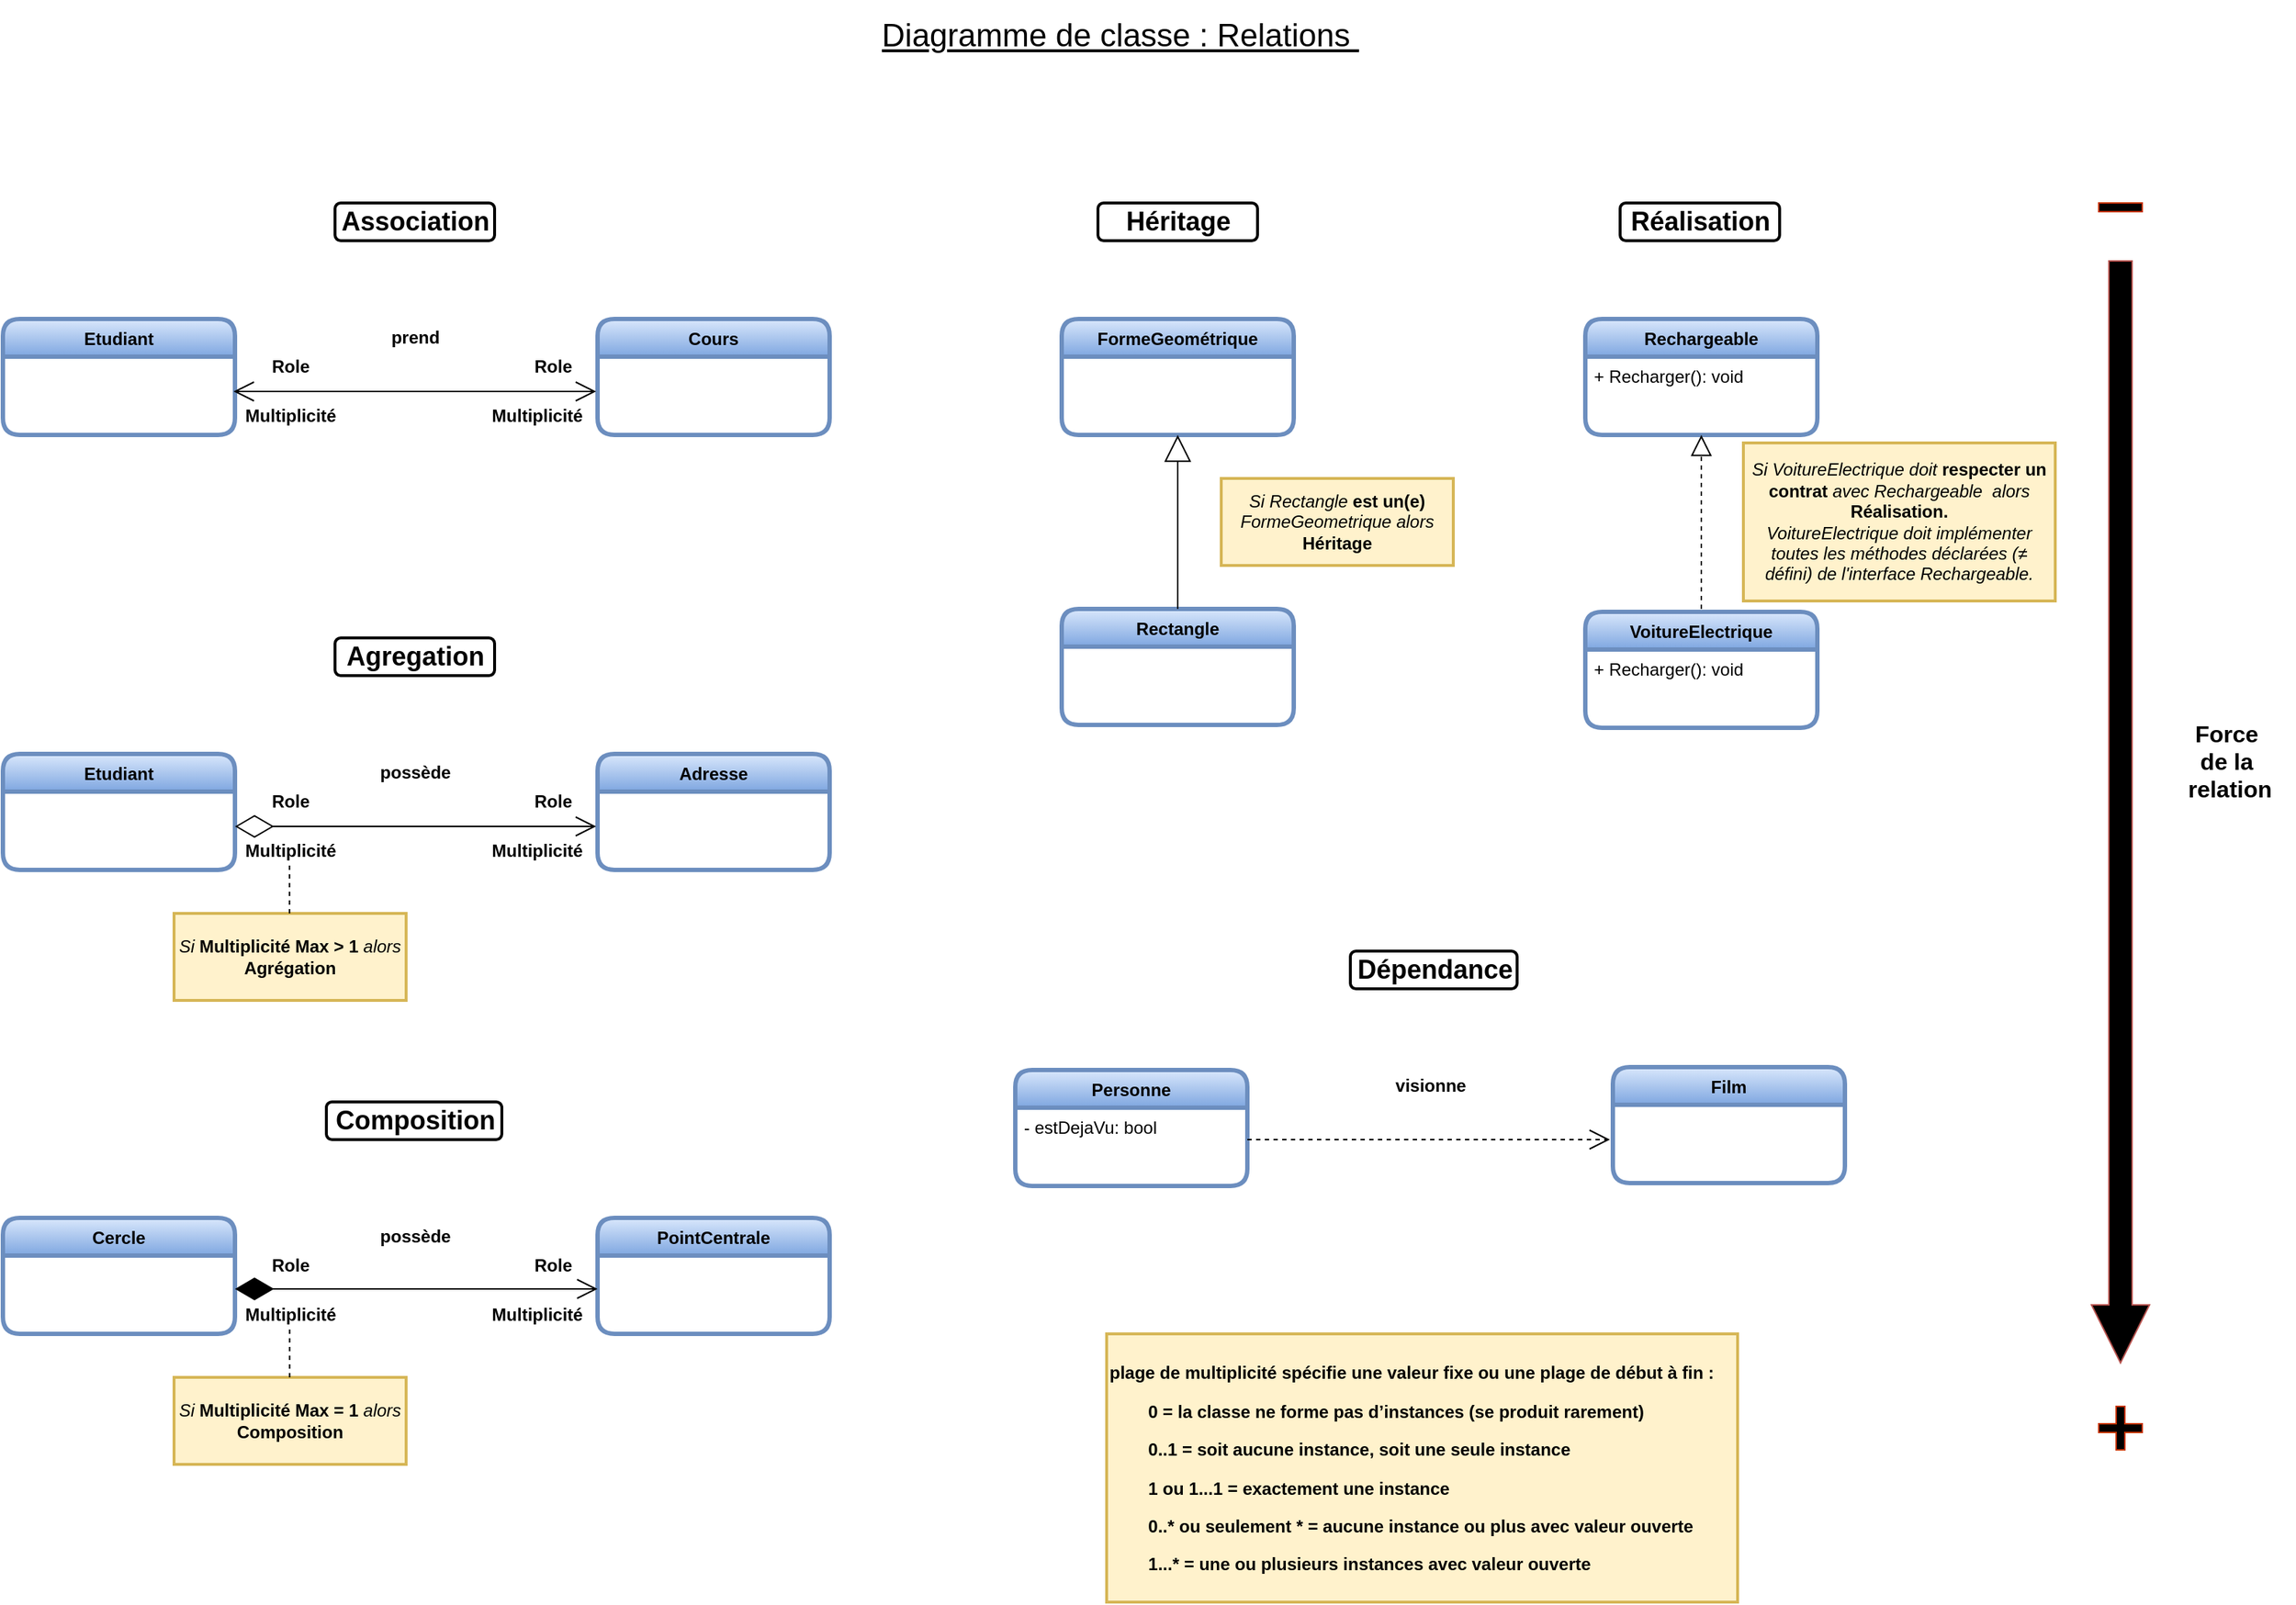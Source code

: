 <mxfile version="26.0.9">
  <diagram name="Page-1" id="M4C6xEtLF-uh_DKwhokW">
    <mxGraphModel dx="1434" dy="836" grid="0" gridSize="10" guides="1" tooltips="1" connect="1" arrows="1" fold="1" page="1" pageScale="1" pageWidth="827" pageHeight="1169" background="#ffffff" math="0" shadow="0">
      <root>
        <mxCell id="0" />
        <mxCell id="1" parent="0" />
        <mxCell id="d_4lq_td915cmehGtjuc-1" value="Cours" style="swimlane;fontStyle=1;align=center;verticalAlign=top;childLayout=stackLayout;horizontal=1;startSize=26;horizontalStack=0;resizeParent=1;resizeParentMax=0;resizeLast=0;collapsible=1;marginBottom=0;whiteSpace=wrap;html=1;strokeWidth=3;rounded=1;fillColor=#dae8fc;strokeColor=#6c8ebf;gradientColor=#7ea6e0;" parent="1" vertex="1">
          <mxGeometry x="480" y="280" width="160" height="80" as="geometry" />
        </mxCell>
        <mxCell id="d_4lq_td915cmehGtjuc-5" value="&lt;font style=&quot;font-size: 22px;&quot;&gt;&lt;span style=&quot;font-weight: normal;&quot;&gt;&lt;u&gt;Diagramme de classe : Relations&amp;nbsp;&lt;/u&gt;&lt;/span&gt;&lt;/font&gt;" style="text;align=center;fontStyle=1;verticalAlign=middle;spacingLeft=3;spacingRight=3;strokeColor=none;rotatable=0;points=[[0,0.5],[1,0.5]];portConstraint=eastwest;html=1;fontSize=20;spacingBottom=0;spacing=12;" parent="1" vertex="1">
          <mxGeometry x="640" y="60" width="399" height="50" as="geometry" />
        </mxCell>
        <mxCell id="d_4lq_td915cmehGtjuc-6" value="Etudiant" style="swimlane;fontStyle=1;align=center;verticalAlign=top;childLayout=stackLayout;horizontal=1;startSize=26;horizontalStack=0;resizeParent=1;resizeParentMax=0;resizeLast=0;collapsible=1;marginBottom=0;whiteSpace=wrap;html=1;strokeWidth=3;rounded=1;fillColor=#dae8fc;strokeColor=#6c8ebf;gradientColor=#7ea6e0;" parent="1" vertex="1">
          <mxGeometry x="70" y="280" width="160" height="80" as="geometry" />
        </mxCell>
        <mxCell id="d_4lq_td915cmehGtjuc-26" value="&lt;font style=&quot;font-size: 18px;&quot;&gt;Association&lt;/font&gt;" style="text;align=center;fontStyle=1;verticalAlign=middle;spacingLeft=3;spacingRight=3;rotatable=0;points=[[0,0.5],[1,0.5]];portConstraint=eastwest;html=1;strokeColor=default;strokeWidth=2;rounded=1;" parent="1" vertex="1">
          <mxGeometry x="299" y="200" width="110" height="26" as="geometry" />
        </mxCell>
        <mxCell id="d_4lq_td915cmehGtjuc-27" value="&lt;font style=&quot;font-size: 18px;&quot;&gt;Agregation&lt;/font&gt;" style="text;align=center;fontStyle=1;verticalAlign=middle;spacingLeft=3;spacingRight=3;rotatable=0;points=[[0,0.5],[1,0.5]];portConstraint=eastwest;html=1;strokeColor=default;strokeWidth=2;rounded=1;" parent="1" vertex="1">
          <mxGeometry x="299" y="500" width="110" height="26" as="geometry" />
        </mxCell>
        <mxCell id="d_4lq_td915cmehGtjuc-33" value="prend" style="text;align=center;fontStyle=1;verticalAlign=middle;spacingLeft=3;spacingRight=3;strokeColor=none;rotatable=0;points=[[0,0.5],[1,0.5]];portConstraint=eastwest;html=1;" parent="1" vertex="1">
          <mxGeometry x="314" y="280" width="80" height="26" as="geometry" />
        </mxCell>
        <mxCell id="d_4lq_td915cmehGtjuc-37" value="Role" style="text;align=center;fontStyle=1;verticalAlign=middle;spacingLeft=3;spacingRight=3;strokeColor=none;rotatable=0;points=[[0,0.5],[1,0.5]];portConstraint=eastwest;html=1;" parent="1" vertex="1">
          <mxGeometry x="409" y="300" width="80" height="26" as="geometry" />
        </mxCell>
        <mxCell id="d_4lq_td915cmehGtjuc-38" value="Role" style="text;align=center;fontStyle=1;verticalAlign=middle;spacingLeft=3;spacingRight=3;strokeColor=none;rotatable=0;points=[[0,0.5],[1,0.5]];portConstraint=eastwest;html=1;" parent="1" vertex="1">
          <mxGeometry x="228" y="300" width="80" height="26" as="geometry" />
        </mxCell>
        <mxCell id="d_4lq_td915cmehGtjuc-39" value="Multiplicité" style="text;align=center;fontStyle=1;verticalAlign=middle;spacingLeft=3;spacingRight=3;strokeColor=none;rotatable=0;points=[[0,0.5],[1,0.5]];portConstraint=eastwest;html=1;" parent="1" vertex="1">
          <mxGeometry x="228" y="334" width="80" height="26" as="geometry" />
        </mxCell>
        <mxCell id="d_4lq_td915cmehGtjuc-40" value="Multiplicité" style="text;align=center;fontStyle=1;verticalAlign=middle;spacingLeft=3;spacingRight=3;strokeColor=none;rotatable=0;points=[[0,0.5],[1,0.5]];portConstraint=eastwest;html=1;" parent="1" vertex="1">
          <mxGeometry x="398" y="334" width="80" height="26" as="geometry" />
        </mxCell>
        <mxCell id="d_4lq_td915cmehGtjuc-42" value="" style="endArrow=open;endFill=1;endSize=12;html=1;rounded=0;" parent="1" edge="1">
          <mxGeometry width="160" relative="1" as="geometry">
            <mxPoint x="339" y="330" as="sourcePoint" />
            <mxPoint x="479" y="330" as="targetPoint" />
          </mxGeometry>
        </mxCell>
        <mxCell id="d_4lq_td915cmehGtjuc-43" value="" style="endArrow=open;endFill=1;endSize=12;html=1;rounded=0;" parent="1" edge="1">
          <mxGeometry width="160" relative="1" as="geometry">
            <mxPoint x="339" y="330" as="sourcePoint" />
            <mxPoint x="229" y="330" as="targetPoint" />
          </mxGeometry>
        </mxCell>
        <mxCell id="d_4lq_td915cmehGtjuc-44" value="Adresse" style="swimlane;fontStyle=1;align=center;verticalAlign=top;childLayout=stackLayout;horizontal=1;startSize=26;horizontalStack=0;resizeParent=1;resizeParentMax=0;resizeLast=0;collapsible=1;marginBottom=0;whiteSpace=wrap;html=1;strokeWidth=3;rounded=1;fillColor=#dae8fc;strokeColor=#6c8ebf;gradientColor=#7ea6e0;" parent="1" vertex="1">
          <mxGeometry x="480" y="580" width="160" height="80" as="geometry" />
        </mxCell>
        <mxCell id="d_4lq_td915cmehGtjuc-45" value="Etudiant" style="swimlane;fontStyle=1;align=center;verticalAlign=top;childLayout=stackLayout;horizontal=1;startSize=26;horizontalStack=0;resizeParent=1;resizeParentMax=0;resizeLast=0;collapsible=1;marginBottom=0;whiteSpace=wrap;html=1;strokeWidth=3;rounded=1;fillColor=#dae8fc;strokeColor=#6c8ebf;gradientColor=#7ea6e0;" parent="1" vertex="1">
          <mxGeometry x="70" y="580" width="160" height="80" as="geometry" />
        </mxCell>
        <mxCell id="d_4lq_td915cmehGtjuc-46" value="possède" style="text;align=center;fontStyle=1;verticalAlign=middle;spacingLeft=3;spacingRight=3;strokeColor=none;rotatable=0;points=[[0,0.5],[1,0.5]];portConstraint=eastwest;html=1;" parent="1" vertex="1">
          <mxGeometry x="314" y="580" width="80" height="26" as="geometry" />
        </mxCell>
        <mxCell id="d_4lq_td915cmehGtjuc-47" value="Role" style="text;align=center;fontStyle=1;verticalAlign=middle;spacingLeft=3;spacingRight=3;strokeColor=none;rotatable=0;points=[[0,0.5],[1,0.5]];portConstraint=eastwest;html=1;" parent="1" vertex="1">
          <mxGeometry x="409" y="600" width="80" height="26" as="geometry" />
        </mxCell>
        <mxCell id="d_4lq_td915cmehGtjuc-48" value="Role" style="text;align=center;fontStyle=1;verticalAlign=middle;spacingLeft=3;spacingRight=3;strokeColor=none;rotatable=0;points=[[0,0.5],[1,0.5]];portConstraint=eastwest;html=1;" parent="1" vertex="1">
          <mxGeometry x="228" y="600" width="80" height="26" as="geometry" />
        </mxCell>
        <mxCell id="d_4lq_td915cmehGtjuc-49" value="Multiplicité" style="text;align=center;fontStyle=1;verticalAlign=middle;spacingLeft=3;spacingRight=3;strokeColor=none;rotatable=0;points=[[0,0.5],[1,0.5]];portConstraint=eastwest;html=1;" parent="1" vertex="1">
          <mxGeometry x="228" y="634" width="80" height="26" as="geometry" />
        </mxCell>
        <mxCell id="d_4lq_td915cmehGtjuc-50" value="Multiplicité" style="text;align=center;fontStyle=1;verticalAlign=middle;spacingLeft=3;spacingRight=3;strokeColor=none;rotatable=0;points=[[0,0.5],[1,0.5]];portConstraint=eastwest;html=1;" parent="1" vertex="1">
          <mxGeometry x="398" y="634" width="80" height="26" as="geometry" />
        </mxCell>
        <mxCell id="d_4lq_td915cmehGtjuc-51" value="" style="endArrow=open;endFill=1;endSize=12;html=1;rounded=0;" parent="1" edge="1">
          <mxGeometry width="160" relative="1" as="geometry">
            <mxPoint x="339" y="630" as="sourcePoint" />
            <mxPoint x="479" y="630" as="targetPoint" />
          </mxGeometry>
        </mxCell>
        <mxCell id="d_4lq_td915cmehGtjuc-53" value="" style="endArrow=diamondThin;endFill=0;endSize=24;html=1;rounded=0;" parent="1" edge="1">
          <mxGeometry width="160" relative="1" as="geometry">
            <mxPoint x="340" y="630" as="sourcePoint" />
            <mxPoint x="230" y="630" as="targetPoint" />
          </mxGeometry>
        </mxCell>
        <mxCell id="d_4lq_td915cmehGtjuc-55" value="&lt;font style=&quot;font-size: 18px;&quot;&gt;Composition&lt;/font&gt;" style="text;align=center;fontStyle=1;verticalAlign=middle;spacingLeft=3;spacingRight=3;rotatable=0;points=[[0,0.5],[1,0.5]];portConstraint=eastwest;html=1;strokeColor=default;strokeWidth=2;rounded=1;" parent="1" vertex="1">
          <mxGeometry x="293" y="820" width="121" height="26" as="geometry" />
        </mxCell>
        <mxCell id="d_4lq_td915cmehGtjuc-56" value="PointCentrale" style="swimlane;fontStyle=1;align=center;verticalAlign=top;childLayout=stackLayout;horizontal=1;startSize=26;horizontalStack=0;resizeParent=1;resizeParentMax=0;resizeLast=0;collapsible=1;marginBottom=0;whiteSpace=wrap;html=1;strokeWidth=3;rounded=1;fillColor=#dae8fc;strokeColor=#6c8ebf;gradientColor=#7ea6e0;" parent="1" vertex="1">
          <mxGeometry x="480" y="900" width="160" height="80" as="geometry" />
        </mxCell>
        <mxCell id="d_4lq_td915cmehGtjuc-57" value="Cercle" style="swimlane;fontStyle=1;align=center;verticalAlign=top;childLayout=stackLayout;horizontal=1;startSize=26;horizontalStack=0;resizeParent=1;resizeParentMax=0;resizeLast=0;collapsible=1;marginBottom=0;whiteSpace=wrap;html=1;strokeWidth=3;rounded=1;fillColor=#dae8fc;strokeColor=#6c8ebf;gradientColor=#7ea6e0;" parent="1" vertex="1">
          <mxGeometry x="70" y="900" width="160" height="80" as="geometry" />
        </mxCell>
        <mxCell id="d_4lq_td915cmehGtjuc-58" value="possède" style="text;align=center;fontStyle=1;verticalAlign=middle;spacingLeft=3;spacingRight=3;strokeColor=none;rotatable=0;points=[[0,0.5],[1,0.5]];portConstraint=eastwest;html=1;" parent="1" vertex="1">
          <mxGeometry x="314" y="900" width="80" height="26" as="geometry" />
        </mxCell>
        <mxCell id="d_4lq_td915cmehGtjuc-59" value="Role" style="text;align=center;fontStyle=1;verticalAlign=middle;spacingLeft=3;spacingRight=3;strokeColor=none;rotatable=0;points=[[0,0.5],[1,0.5]];portConstraint=eastwest;html=1;" parent="1" vertex="1">
          <mxGeometry x="409" y="920" width="80" height="26" as="geometry" />
        </mxCell>
        <mxCell id="d_4lq_td915cmehGtjuc-60" value="Role" style="text;align=center;fontStyle=1;verticalAlign=middle;spacingLeft=3;spacingRight=3;strokeColor=none;rotatable=0;points=[[0,0.5],[1,0.5]];portConstraint=eastwest;html=1;" parent="1" vertex="1">
          <mxGeometry x="228" y="920" width="80" height="26" as="geometry" />
        </mxCell>
        <mxCell id="d_4lq_td915cmehGtjuc-61" value="Multiplicité" style="text;align=center;fontStyle=1;verticalAlign=middle;spacingLeft=3;spacingRight=3;strokeColor=none;rotatable=0;points=[[0,0.5],[1,0.5]];portConstraint=eastwest;html=1;" parent="1" vertex="1">
          <mxGeometry x="228" y="954" width="80" height="26" as="geometry" />
        </mxCell>
        <mxCell id="d_4lq_td915cmehGtjuc-62" value="Multiplicité" style="text;align=center;fontStyle=1;verticalAlign=middle;spacingLeft=3;spacingRight=3;strokeColor=none;rotatable=0;points=[[0,0.5],[1,0.5]];portConstraint=eastwest;html=1;" parent="1" vertex="1">
          <mxGeometry x="398" y="954" width="80" height="26" as="geometry" />
        </mxCell>
        <mxCell id="d_4lq_td915cmehGtjuc-63" value="" style="endArrow=open;endFill=1;endSize=12;html=1;rounded=0;" parent="1" edge="1">
          <mxGeometry width="160" relative="1" as="geometry">
            <mxPoint x="340" y="949" as="sourcePoint" />
            <mxPoint x="480" y="949" as="targetPoint" />
          </mxGeometry>
        </mxCell>
        <mxCell id="d_4lq_td915cmehGtjuc-65" value="&lt;i&gt;Si&lt;/i&gt; &lt;b&gt;&lt;font style=&quot;color: rgb(0, 0, 0);&quot;&gt;Multiplicité Max &amp;gt; 1&lt;/font&gt;&lt;/b&gt;&amp;nbsp;&lt;i&gt;alors&lt;/i&gt;&lt;br&gt;&lt;font style=&quot;color: rgb(0, 0, 0);&quot;&gt;&lt;b&gt;Agrégation&lt;/b&gt;&lt;/font&gt;" style="text;html=1;align=center;verticalAlign=middle;whiteSpace=wrap;rounded=0;fillColor=#fff2cc;strokeColor=#d6b656;strokeWidth=2;" parent="1" vertex="1">
          <mxGeometry x="188" y="690" width="160" height="60" as="geometry" />
        </mxCell>
        <mxCell id="d_4lq_td915cmehGtjuc-66" value="&lt;i&gt;Si&lt;/i&gt; &lt;b&gt;Multiplicité Max = 1&lt;/b&gt; &lt;i&gt;alors&lt;/i&gt;&lt;br&gt;&lt;b&gt;Composition&lt;/b&gt;" style="text;html=1;align=center;verticalAlign=middle;whiteSpace=wrap;rounded=0;fillColor=#fff2cc;strokeColor=#d6b656;strokeWidth=2;" parent="1" vertex="1">
          <mxGeometry x="188" y="1010" width="160" height="60" as="geometry" />
        </mxCell>
        <mxCell id="d_4lq_td915cmehGtjuc-68" value="" style="endArrow=diamondThin;endFill=1;endSize=24;html=1;rounded=0;" parent="1" edge="1">
          <mxGeometry width="160" relative="1" as="geometry">
            <mxPoint x="340" y="949" as="sourcePoint" />
            <mxPoint x="230" y="949" as="targetPoint" />
          </mxGeometry>
        </mxCell>
        <mxCell id="d_4lq_td915cmehGtjuc-69" value="" style="html=1;shadow=0;dashed=0;align=center;verticalAlign=middle;shape=mxgraph.arrows2.arrow;dy=0.6;dx=40;direction=south;notch=0;fillColor=default;gradientColor=light-dark(#3333FF,#EDEDED);strokeColor=#b85450;gradientDirection=east;" parent="1" vertex="1">
          <mxGeometry x="1510" y="240" width="40" height="760" as="geometry" />
        </mxCell>
        <mxCell id="d_4lq_td915cmehGtjuc-71" value="" style="shape=cross;whiteSpace=wrap;html=1;fillColor=#000000;fontColor=#000000;strokeColor=#C73500;" parent="1" vertex="1">
          <mxGeometry x="1515" y="1030" width="30" height="30" as="geometry" />
        </mxCell>
        <mxCell id="d_4lq_td915cmehGtjuc-73" value="" style="rounded=0;whiteSpace=wrap;html=1;strokeColor=light-dark(#C73500,#EDEDED);fillColor=#000000;" parent="1" vertex="1">
          <mxGeometry x="1515" y="200" width="30" height="6" as="geometry" />
        </mxCell>
        <mxCell id="d_4lq_td915cmehGtjuc-74" value="&lt;font style=&quot;font-size: 16px;&quot;&gt;Force&amp;nbsp;&lt;/font&gt;&lt;div&gt;&lt;font style=&quot;font-size: 16px;&quot;&gt;de la&amp;nbsp;&lt;/font&gt;&lt;/div&gt;&lt;div&gt;&lt;font style=&quot;font-size: 16px;&quot;&gt;relation&lt;/font&gt;&lt;/div&gt;" style="text;align=center;fontStyle=1;verticalAlign=middle;spacingLeft=3;spacingRight=3;strokeColor=none;rotatable=0;points=[[0,0.5],[1,0.5]];portConstraint=eastwest;html=1;direction=west;" parent="1" vertex="1">
          <mxGeometry x="1560" y="545" width="90" height="80" as="geometry" />
        </mxCell>
        <mxCell id="d_4lq_td915cmehGtjuc-75" value="FormeGeométrique" style="swimlane;fontStyle=1;align=center;verticalAlign=top;childLayout=stackLayout;horizontal=1;startSize=26;horizontalStack=0;resizeParent=1;resizeParentMax=0;resizeLast=0;collapsible=1;marginBottom=0;whiteSpace=wrap;html=1;strokeWidth=3;rounded=1;fillColor=#dae8fc;strokeColor=#6c8ebf;gradientColor=#7ea6e0;" parent="1" vertex="1">
          <mxGeometry x="800" y="280" width="160" height="80" as="geometry" />
        </mxCell>
        <mxCell id="d_4lq_td915cmehGtjuc-76" value="&lt;font style=&quot;font-size: 18px;&quot;&gt;Héritage&lt;/font&gt;" style="text;align=center;fontStyle=1;verticalAlign=middle;spacingLeft=3;spacingRight=3;rotatable=0;points=[[0,0.5],[1,0.5]];portConstraint=eastwest;html=1;strokeColor=default;strokeWidth=2;rounded=1;" parent="1" vertex="1">
          <mxGeometry x="825" y="200" width="110" height="26" as="geometry" />
        </mxCell>
        <mxCell id="d_4lq_td915cmehGtjuc-77" value="Rectangle" style="swimlane;fontStyle=1;align=center;verticalAlign=top;childLayout=stackLayout;horizontal=1;startSize=26;horizontalStack=0;resizeParent=1;resizeParentMax=0;resizeLast=0;collapsible=1;marginBottom=0;whiteSpace=wrap;html=1;strokeWidth=3;rounded=1;fillColor=#dae8fc;strokeColor=#6c8ebf;gradientColor=#7ea6e0;" parent="1" vertex="1">
          <mxGeometry x="800" y="480" width="160" height="80" as="geometry" />
        </mxCell>
        <mxCell id="d_4lq_td915cmehGtjuc-78" value="" style="endArrow=block;endSize=16;endFill=0;html=1;rounded=0;entryX=0.5;entryY=1;entryDx=0;entryDy=0;exitX=0.5;exitY=0;exitDx=0;exitDy=0;" parent="1" source="d_4lq_td915cmehGtjuc-77" target="d_4lq_td915cmehGtjuc-75" edge="1">
          <mxGeometry width="160" relative="1" as="geometry">
            <mxPoint x="880" y="440" as="sourcePoint" />
            <mxPoint x="1040" y="440" as="targetPoint" />
          </mxGeometry>
        </mxCell>
        <mxCell id="d_4lq_td915cmehGtjuc-79" value="&lt;i&gt;Si Rectangle&lt;/i&gt;&lt;b&gt; est un(e) &lt;/b&gt;&lt;i&gt;FormeGeometrique&lt;/i&gt;&lt;b&gt;&amp;nbsp;&lt;/b&gt;&lt;i&gt;alors&lt;/i&gt;&lt;br&gt;&lt;b&gt;Héritage&lt;/b&gt;" style="text;html=1;align=center;verticalAlign=middle;whiteSpace=wrap;rounded=0;fillColor=#fff2cc;strokeColor=#d6b656;strokeWidth=2;" parent="1" vertex="1">
          <mxGeometry x="910" y="390" width="160" height="60" as="geometry" />
        </mxCell>
        <mxCell id="d_4lq_td915cmehGtjuc-81" value="&lt;font style=&quot;font-size: 18px;&quot;&gt;Réalisation&lt;/font&gt;" style="text;align=center;fontStyle=1;verticalAlign=middle;spacingLeft=3;spacingRight=3;rotatable=0;points=[[0,0.5],[1,0.5]];portConstraint=eastwest;html=1;strokeColor=default;strokeWidth=2;rounded=1;" parent="1" vertex="1">
          <mxGeometry x="1185" y="200" width="110" height="26" as="geometry" />
        </mxCell>
        <mxCell id="d_4lq_td915cmehGtjuc-84" value="&lt;i&gt;Si VoitureElectrique&lt;/i&gt;&lt;b&gt;&amp;nbsp;&lt;/b&gt;&lt;i&gt;doit&lt;/i&gt;&lt;b&gt; respecter un contrat&lt;/b&gt;&lt;i&gt; avec&lt;/i&gt;&lt;b&gt;&amp;nbsp;&lt;/b&gt;&lt;i&gt;Rechargeable&lt;/i&gt;&lt;i&gt;&amp;nbsp;&lt;/i&gt;&lt;i&gt;&amp;nbsp;&lt;/i&gt;&lt;i&gt;alors&lt;/i&gt;&lt;br&gt;&lt;b&gt;Réalisation.&lt;br&gt;&lt;/b&gt;&lt;i&gt;VoitureElectrique doit implémenter toutes les méthodes déclarées (&lt;/i&gt;≠ &lt;i&gt;défini)&amp;nbsp;de l&#39;interface Rechargeable.&lt;/i&gt;" style="text;html=1;align=center;verticalAlign=middle;whiteSpace=wrap;rounded=0;fillColor=#fff2cc;strokeColor=#d6b656;strokeWidth=2;" parent="1" vertex="1">
          <mxGeometry x="1270" y="365.5" width="215" height="109" as="geometry" />
        </mxCell>
        <mxCell id="d_4lq_td915cmehGtjuc-85" value="Rechargeable" style="swimlane;fontStyle=1;align=center;verticalAlign=top;childLayout=stackLayout;horizontal=1;startSize=26;horizontalStack=0;resizeParent=1;resizeParentMax=0;resizeLast=0;collapsible=1;marginBottom=0;whiteSpace=wrap;html=1;rounded=1;strokeWidth=3;strokeColor=#6c8ebf;fillColor=#dae8fc;gradientColor=#7ea6e0;" parent="1" vertex="1">
          <mxGeometry x="1161" y="280" width="160" height="80" as="geometry" />
        </mxCell>
        <mxCell id="d_4lq_td915cmehGtjuc-88" value="+ Recharger(): void" style="text;strokeColor=none;fillColor=none;align=left;verticalAlign=top;spacingLeft=4;spacingRight=4;overflow=hidden;rotatable=0;points=[[0,0.5],[1,0.5]];portConstraint=eastwest;whiteSpace=wrap;html=1;" parent="d_4lq_td915cmehGtjuc-85" vertex="1">
          <mxGeometry y="26" width="160" height="54" as="geometry" />
        </mxCell>
        <mxCell id="d_4lq_td915cmehGtjuc-90" value="" style="endArrow=block;dashed=1;endFill=0;endSize=12;html=1;rounded=0;" parent="1" edge="1">
          <mxGeometry width="160" relative="1" as="geometry">
            <mxPoint x="1241" y="480" as="sourcePoint" />
            <mxPoint x="1241" y="360" as="targetPoint" />
          </mxGeometry>
        </mxCell>
        <mxCell id="d_4lq_td915cmehGtjuc-92" value="Film" style="swimlane;fontStyle=1;align=center;verticalAlign=top;childLayout=stackLayout;horizontal=1;startSize=26;horizontalStack=0;resizeParent=1;resizeParentMax=0;resizeLast=0;collapsible=1;marginBottom=0;whiteSpace=wrap;html=1;strokeWidth=3;rounded=1;fillColor=#dae8fc;strokeColor=#6c8ebf;gradientColor=#7ea6e0;" parent="1" vertex="1">
          <mxGeometry x="1180" y="796" width="160" height="80" as="geometry" />
        </mxCell>
        <mxCell id="d_4lq_td915cmehGtjuc-94" value="&lt;font style=&quot;font-size: 18px;&quot;&gt;Dépendance&lt;/font&gt;" style="text;align=center;fontStyle=1;verticalAlign=middle;spacingLeft=3;spacingRight=3;rotatable=0;points=[[0,0.5],[1,0.5]];portConstraint=eastwest;html=1;strokeColor=default;strokeWidth=2;rounded=1;" parent="1" vertex="1">
          <mxGeometry x="999" y="716" width="115" height="26" as="geometry" />
        </mxCell>
        <mxCell id="d_4lq_td915cmehGtjuc-95" value="visionne" style="text;align=center;fontStyle=1;verticalAlign=middle;spacingLeft=3;spacingRight=3;strokeColor=none;rotatable=0;points=[[0,0.5],[1,0.5]];portConstraint=eastwest;html=1;" parent="1" vertex="1">
          <mxGeometry x="1014" y="796" width="80" height="26" as="geometry" />
        </mxCell>
        <mxCell id="d_4lq_td915cmehGtjuc-102" value="Personne" style="swimlane;fontStyle=1;align=center;verticalAlign=top;childLayout=stackLayout;horizontal=1;startSize=26;horizontalStack=0;resizeParent=1;resizeParentMax=0;resizeLast=0;collapsible=1;marginBottom=0;whiteSpace=wrap;html=1;rounded=1;strokeWidth=3;strokeColor=#6c8ebf;fillColor=#dae8fc;gradientColor=#7ea6e0;" parent="1" vertex="1">
          <mxGeometry x="768" y="798" width="160" height="80" as="geometry" />
        </mxCell>
        <mxCell id="d_4lq_td915cmehGtjuc-103" value="- estDejaVu: bool" style="text;strokeColor=none;fillColor=none;align=left;verticalAlign=top;spacingLeft=4;spacingRight=4;overflow=hidden;rotatable=0;points=[[0,0.5],[1,0.5]];portConstraint=eastwest;whiteSpace=wrap;html=1;" parent="d_4lq_td915cmehGtjuc-102" vertex="1">
          <mxGeometry y="26" width="160" height="54" as="geometry" />
        </mxCell>
        <mxCell id="d_4lq_td915cmehGtjuc-105" value="" style="endArrow=open;endSize=12;dashed=1;html=1;rounded=0;" parent="1" edge="1">
          <mxGeometry x="0.04" y="-64" width="160" relative="1" as="geometry">
            <mxPoint x="928" y="846" as="sourcePoint" />
            <mxPoint x="1178" y="846" as="targetPoint" />
            <mxPoint as="offset" />
          </mxGeometry>
        </mxCell>
        <mxCell id="d_4lq_td915cmehGtjuc-106" value="" style="endArrow=none;dashed=1;html=1;rounded=0;" parent="1" edge="1">
          <mxGeometry width="50" height="50" relative="1" as="geometry">
            <mxPoint x="267.63" y="690" as="sourcePoint" />
            <mxPoint x="267.63" y="655" as="targetPoint" />
          </mxGeometry>
        </mxCell>
        <mxCell id="d_4lq_td915cmehGtjuc-107" value="" style="endArrow=none;dashed=1;html=1;rounded=0;" parent="1" edge="1">
          <mxGeometry width="50" height="50" relative="1" as="geometry">
            <mxPoint x="267.7" y="1010" as="sourcePoint" />
            <mxPoint x="267.7" y="975" as="targetPoint" />
          </mxGeometry>
        </mxCell>
        <mxCell id="d_4lq_td915cmehGtjuc-108" value="&lt;p&gt;&lt;b&gt;plage de multiplicité spécifie une valeur fixe ou une plage de début à fin :&lt;/b&gt;&lt;/p&gt;&lt;p&gt;&lt;b&gt;&lt;span style=&quot;white-space: pre;&quot;&gt;&#x9;&lt;/span&gt;0 = la classe ne forme pas d’instances (se produit rarement)&lt;/b&gt;&lt;/p&gt;&lt;p&gt;&lt;b&gt;&lt;span style=&quot;white-space: pre;&quot;&gt;&#x9;&lt;/span&gt;0..1 = soit aucune instance, soit une seule instance&lt;/b&gt;&lt;/p&gt;&lt;p&gt;&lt;b&gt;&lt;span style=&quot;white-space: pre;&quot;&gt;&#x9;&lt;/span&gt;1 ou 1...1 = exactement une instance&lt;/b&gt;&lt;/p&gt;&lt;p&gt;&lt;b&gt;&lt;span style=&quot;white-space: pre;&quot;&gt;&#x9;&lt;/span&gt;0..* ou seulement * = aucune instance ou plus avec valeur ouverte&lt;/b&gt;&lt;/p&gt;&lt;p&gt;&lt;b&gt;&lt;span style=&quot;white-space: pre;&quot;&gt;&#x9;&lt;/span&gt;1...* = une ou plusieurs instances avec valeur ouverte&lt;/b&gt;&lt;/p&gt;" style="text;html=1;align=left;verticalAlign=middle;whiteSpace=wrap;rounded=0;fillColor=#fff2cc;strokeColor=#d6b656;strokeWidth=2;" parent="1" vertex="1">
          <mxGeometry x="831" y="980" width="435" height="185" as="geometry" />
        </mxCell>
        <mxCell id="rSnQWP6UJeaiEXBJipcW-2" value="VoitureElectrique" style="swimlane;fontStyle=1;align=center;verticalAlign=top;childLayout=stackLayout;horizontal=1;startSize=26;horizontalStack=0;resizeParent=1;resizeParentMax=0;resizeLast=0;collapsible=1;marginBottom=0;whiteSpace=wrap;html=1;rounded=1;strokeWidth=3;strokeColor=#6c8ebf;fillColor=#dae8fc;gradientColor=#7ea6e0;" parent="1" vertex="1">
          <mxGeometry x="1161" y="482" width="160" height="80" as="geometry" />
        </mxCell>
        <mxCell id="rSnQWP6UJeaiEXBJipcW-3" value="+ Recharger(): void" style="text;strokeColor=none;fillColor=none;align=left;verticalAlign=top;spacingLeft=4;spacingRight=4;overflow=hidden;rotatable=0;points=[[0,0.5],[1,0.5]];portConstraint=eastwest;whiteSpace=wrap;html=1;" parent="rSnQWP6UJeaiEXBJipcW-2" vertex="1">
          <mxGeometry y="26" width="160" height="54" as="geometry" />
        </mxCell>
      </root>
    </mxGraphModel>
  </diagram>
</mxfile>
